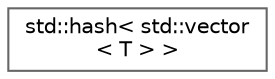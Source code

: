 digraph "Graphical Class Hierarchy"
{
 // LATEX_PDF_SIZE
  bgcolor="transparent";
  edge [fontname=Helvetica,fontsize=10,labelfontname=Helvetica,labelfontsize=10];
  node [fontname=Helvetica,fontsize=10,shape=box,height=0.2,width=0.4];
  rankdir="LR";
  Node0 [label="std::hash\< std::vector\l\< T \> \>",height=0.2,width=0.4,color="grey40", fillcolor="white", style="filled",URL="$classstd_1_1hash_3_01std_1_1vector_3_01T_01_4_01_4.html",tooltip=" "];
}
